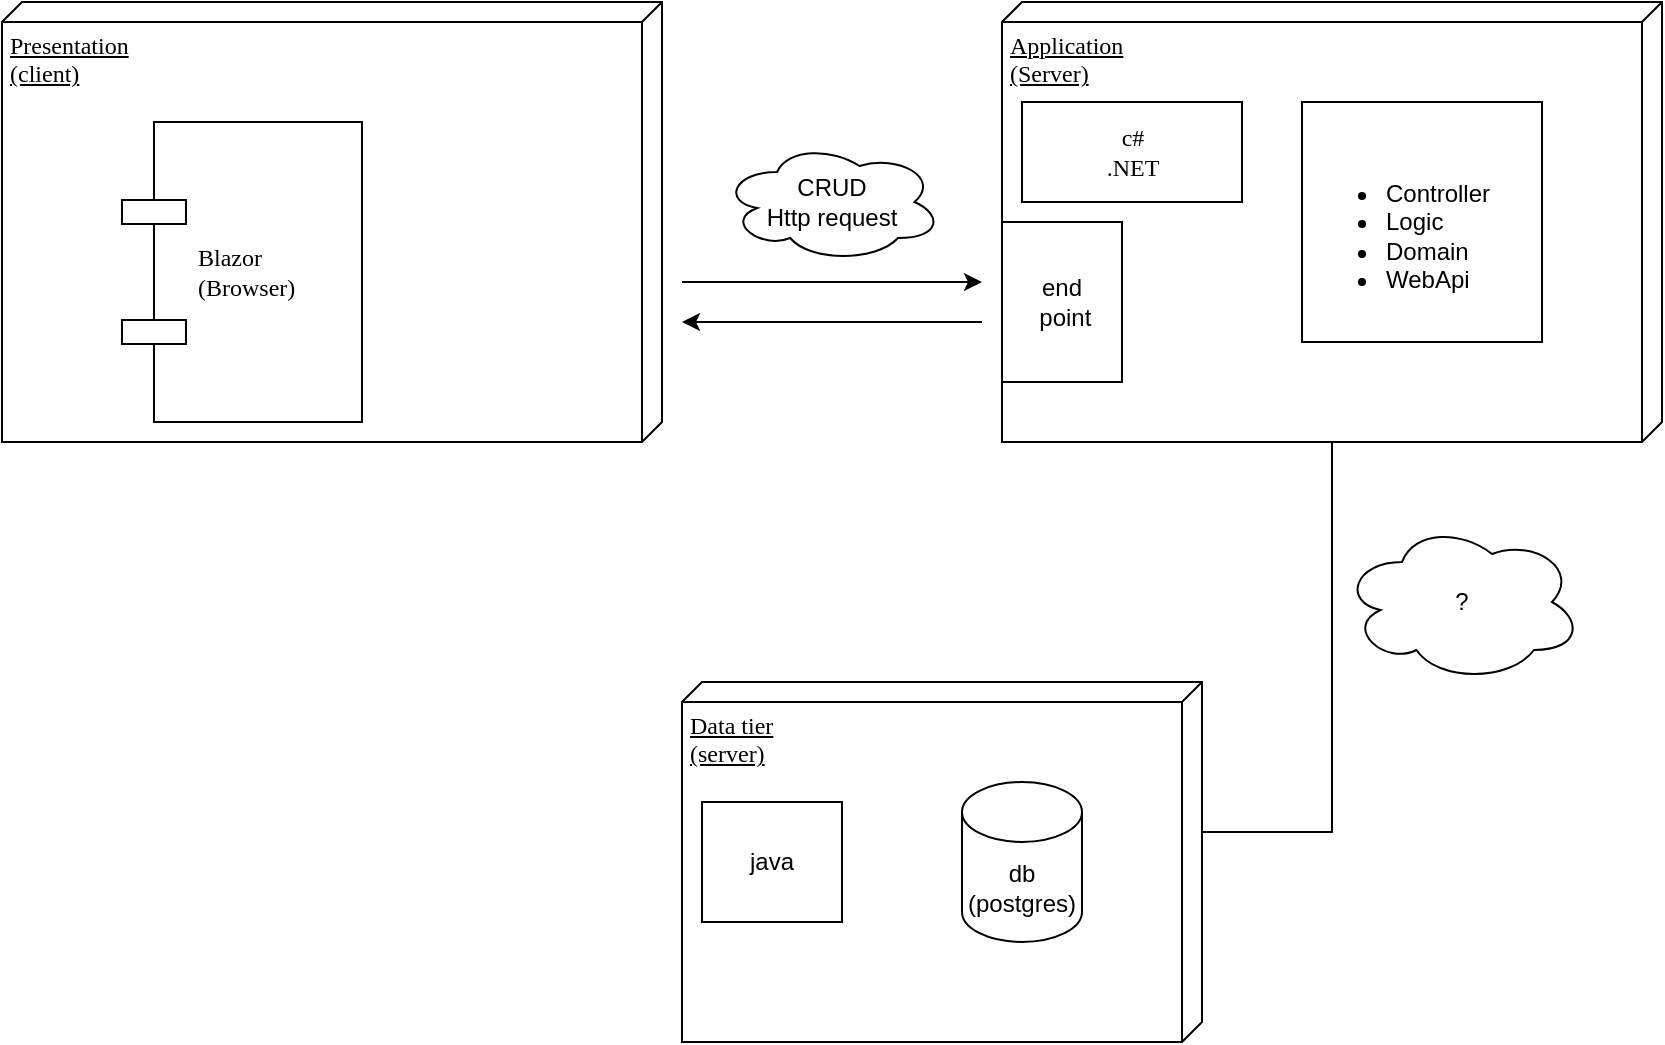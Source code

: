 <mxfile version="20.4.0" type="device"><diagram name="Page-1" id="5f0bae14-7c28-e335-631c-24af17079c00"><mxGraphModel dx="1038" dy="489" grid="1" gridSize="10" guides="1" tooltips="1" connect="1" arrows="1" fold="1" page="1" pageScale="1" pageWidth="1100" pageHeight="850" background="none" math="0" shadow="0"><root><mxCell id="0"/><mxCell id="1" parent="0"/><mxCell id="39150e848f15840c-1" value="Presentation&lt;br&gt;(client)" style="verticalAlign=top;align=left;spacingTop=8;spacingLeft=2;spacingRight=12;shape=cube;size=10;direction=south;fontStyle=4;html=1;rounded=0;shadow=0;comic=0;labelBackgroundColor=none;strokeWidth=1;fontFamily=Verdana;fontSize=12" parent="1" vertex="1"><mxGeometry x="30" y="70" width="330" height="220" as="geometry"/></mxCell><mxCell id="39150e848f15840c-2" value="Application&lt;br&gt;(Server)" style="verticalAlign=top;align=left;spacingTop=8;spacingLeft=2;spacingRight=12;shape=cube;size=10;direction=south;fontStyle=4;html=1;rounded=0;shadow=0;comic=0;labelBackgroundColor=none;strokeWidth=1;fontFamily=Verdana;fontSize=12" parent="1" vertex="1"><mxGeometry x="530" y="70" width="330" height="220" as="geometry"/></mxCell><mxCell id="39150e848f15840c-3" value="Data tier&lt;br&gt;(server)" style="verticalAlign=top;align=left;spacingTop=8;spacingLeft=2;spacingRight=12;shape=cube;size=10;direction=south;fontStyle=4;html=1;rounded=0;shadow=0;comic=0;labelBackgroundColor=none;strokeWidth=1;fontFamily=Verdana;fontSize=12" parent="1" vertex="1"><mxGeometry x="370" y="410" width="260" height="180" as="geometry"/></mxCell><mxCell id="39150e848f15840c-5" value="Blazor&lt;br&gt;(Browser)" style="shape=component;align=left;spacingLeft=36;rounded=0;shadow=0;comic=0;labelBackgroundColor=none;strokeWidth=1;fontFamily=Verdana;fontSize=12;html=1;" parent="1" vertex="1"><mxGeometry x="90" y="130" width="120" height="150" as="geometry"/></mxCell><mxCell id="39150e848f15840c-8" value="c#&lt;br&gt;.NET" style="html=1;rounded=0;shadow=0;comic=0;labelBackgroundColor=none;strokeWidth=1;fontFamily=Verdana;fontSize=12;align=center;" parent="1" vertex="1"><mxGeometry x="540" y="120" width="110" height="50" as="geometry"/></mxCell><mxCell id="39150e848f15840c-17" style="edgeStyle=orthogonalEdgeStyle;rounded=0;html=1;labelBackgroundColor=none;startArrow=none;startFill=0;startSize=8;endArrow=none;endFill=0;endSize=16;fontFamily=Verdana;fontSize=12;" parent="1" source="39150e848f15840c-3" target="39150e848f15840c-2" edge="1"><mxGeometry relative="1" as="geometry"><Array as="points"><mxPoint x="695" y="485"/></Array></mxGeometry></mxCell><mxCell id="eBEl75XgoSx9XoMJqXB9-1" value="CRUD&lt;br&gt;Http request" style="ellipse;shape=cloud;whiteSpace=wrap;html=1;" vertex="1" parent="1"><mxGeometry x="390" y="140" width="110" height="60" as="geometry"/></mxCell><mxCell id="eBEl75XgoSx9XoMJqXB9-5" value="" style="endArrow=classic;html=1;rounded=0;" edge="1" parent="1"><mxGeometry width="50" height="50" relative="1" as="geometry"><mxPoint x="370" y="210" as="sourcePoint"/><mxPoint x="520" y="210" as="targetPoint"/></mxGeometry></mxCell><mxCell id="eBEl75XgoSx9XoMJqXB9-6" value="" style="endArrow=classic;html=1;rounded=0;" edge="1" parent="1"><mxGeometry width="50" height="50" relative="1" as="geometry"><mxPoint x="520" y="230" as="sourcePoint"/><mxPoint x="370" y="230" as="targetPoint"/></mxGeometry></mxCell><mxCell id="eBEl75XgoSx9XoMJqXB9-7" value="end&lt;br&gt;&amp;nbsp;point" style="rounded=0;whiteSpace=wrap;html=1;" vertex="1" parent="1"><mxGeometry x="530" y="180" width="60" height="80" as="geometry"/></mxCell><mxCell id="eBEl75XgoSx9XoMJqXB9-8" value="db&lt;br&gt;(postgres)" style="shape=cylinder3;whiteSpace=wrap;html=1;boundedLbl=1;backgroundOutline=1;size=15;" vertex="1" parent="1"><mxGeometry x="510" y="460" width="60" height="80" as="geometry"/></mxCell><mxCell id="eBEl75XgoSx9XoMJqXB9-9" value="?" style="ellipse;shape=cloud;whiteSpace=wrap;html=1;" vertex="1" parent="1"><mxGeometry x="700" y="330" width="120" height="80" as="geometry"/></mxCell><mxCell id="eBEl75XgoSx9XoMJqXB9-11" value="java" style="rounded=0;whiteSpace=wrap;html=1;" vertex="1" parent="1"><mxGeometry x="380" y="470" width="70" height="60" as="geometry"/></mxCell><mxCell id="eBEl75XgoSx9XoMJqXB9-12" value="&lt;div&gt;&lt;br&gt;&lt;/div&gt;&lt;ul&gt;&lt;li&gt;Controller&lt;/li&gt;&lt;li&gt;Logic&lt;/li&gt;&lt;li&gt;Domain&lt;/li&gt;&lt;li&gt;WebApi&lt;/li&gt;&lt;/ul&gt;&lt;div style=&quot;&quot;&gt;&lt;/div&gt;" style="rounded=0;whiteSpace=wrap;html=1;labelPosition=center;verticalLabelPosition=middle;align=left;verticalAlign=middle;" vertex="1" parent="1"><mxGeometry x="680" y="120" width="120" height="120" as="geometry"/></mxCell></root></mxGraphModel></diagram></mxfile>